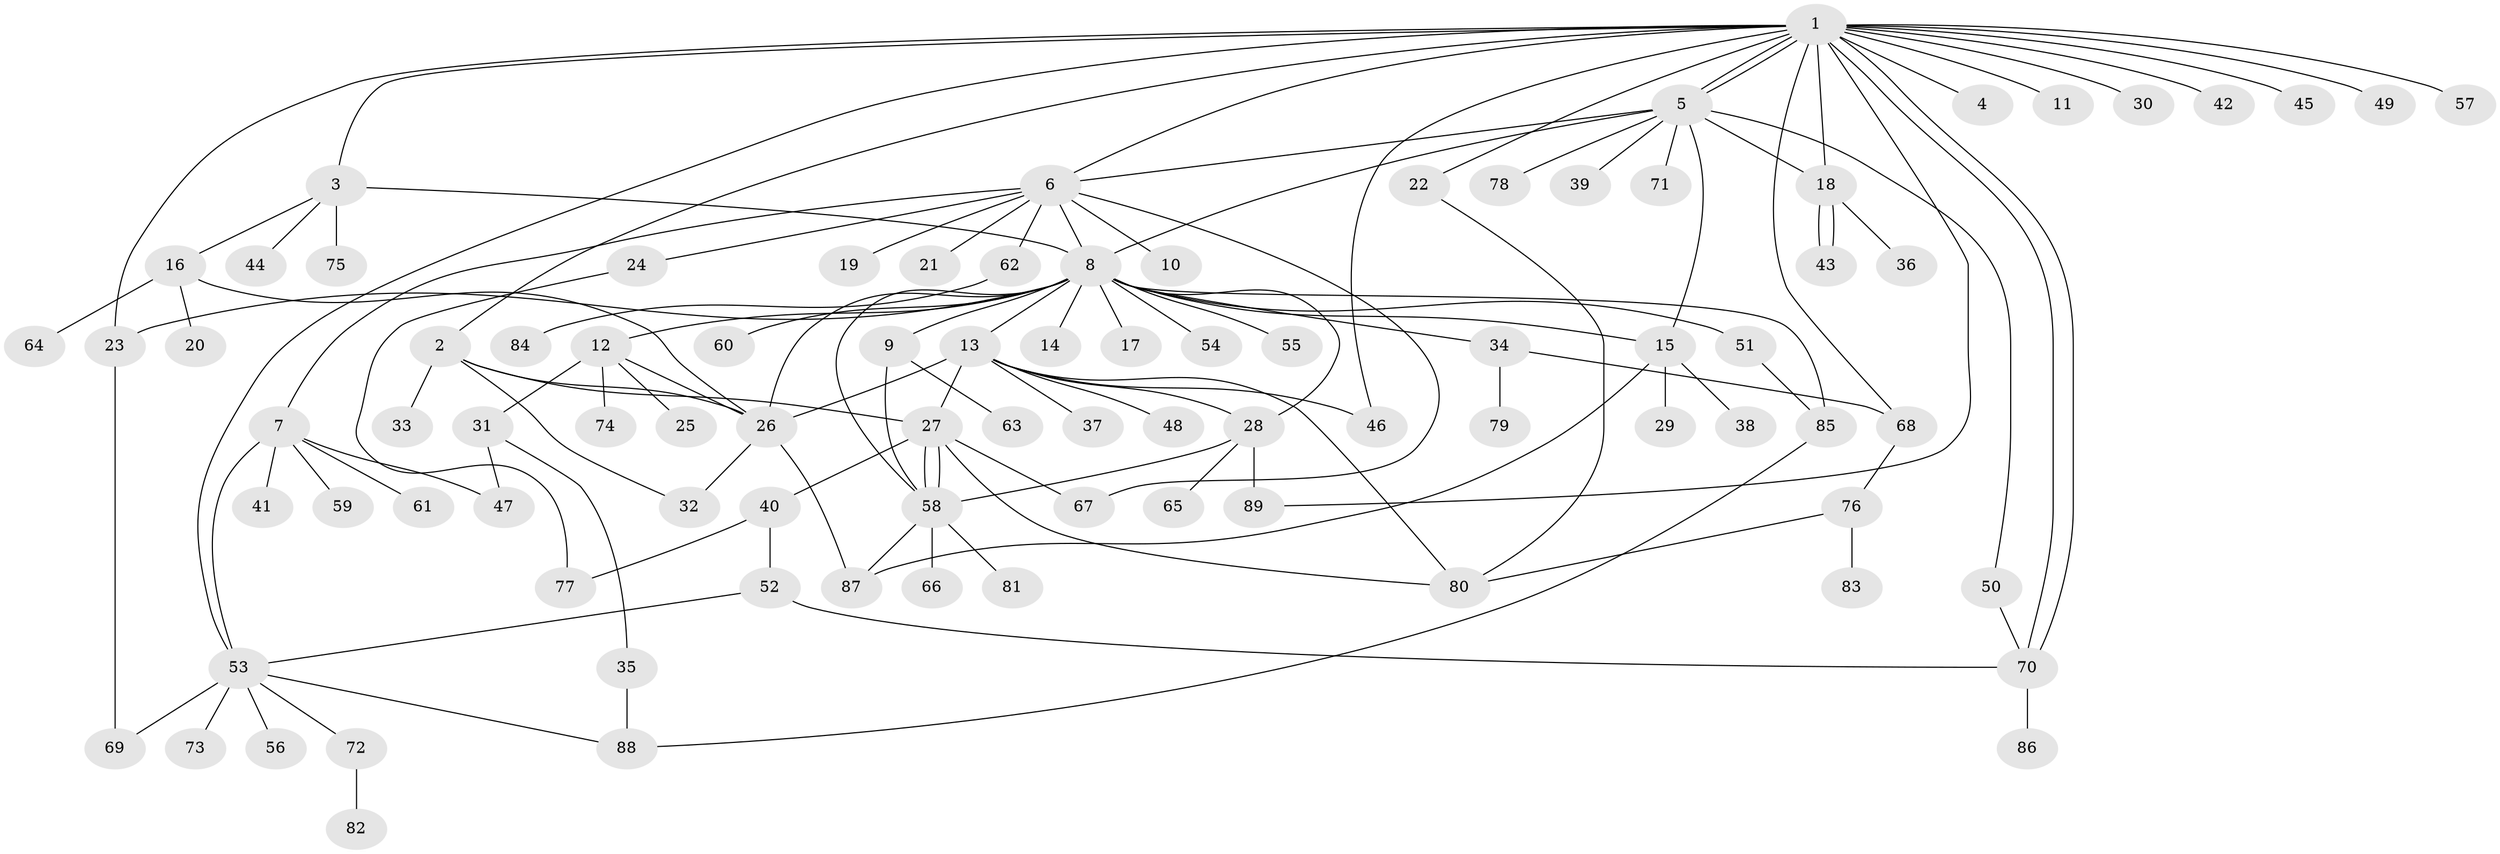 // coarse degree distribution, {13: 0.038461538461538464, 4: 0.038461538461538464, 11: 0.038461538461538464, 1: 0.6153846153846154, 9: 0.038461538461538464, 3: 0.038461538461538464, 2: 0.15384615384615385, 6: 0.038461538461538464}
// Generated by graph-tools (version 1.1) at 2025/18/03/04/25 18:18:16]
// undirected, 89 vertices, 127 edges
graph export_dot {
graph [start="1"]
  node [color=gray90,style=filled];
  1;
  2;
  3;
  4;
  5;
  6;
  7;
  8;
  9;
  10;
  11;
  12;
  13;
  14;
  15;
  16;
  17;
  18;
  19;
  20;
  21;
  22;
  23;
  24;
  25;
  26;
  27;
  28;
  29;
  30;
  31;
  32;
  33;
  34;
  35;
  36;
  37;
  38;
  39;
  40;
  41;
  42;
  43;
  44;
  45;
  46;
  47;
  48;
  49;
  50;
  51;
  52;
  53;
  54;
  55;
  56;
  57;
  58;
  59;
  60;
  61;
  62;
  63;
  64;
  65;
  66;
  67;
  68;
  69;
  70;
  71;
  72;
  73;
  74;
  75;
  76;
  77;
  78;
  79;
  80;
  81;
  82;
  83;
  84;
  85;
  86;
  87;
  88;
  89;
  1 -- 2;
  1 -- 3;
  1 -- 4;
  1 -- 5;
  1 -- 5;
  1 -- 6;
  1 -- 11;
  1 -- 18;
  1 -- 22;
  1 -- 23;
  1 -- 30;
  1 -- 42;
  1 -- 45;
  1 -- 46;
  1 -- 49;
  1 -- 53;
  1 -- 57;
  1 -- 68;
  1 -- 70;
  1 -- 70;
  1 -- 89;
  2 -- 26;
  2 -- 27;
  2 -- 32;
  2 -- 33;
  3 -- 8;
  3 -- 16;
  3 -- 44;
  3 -- 75;
  5 -- 6;
  5 -- 8;
  5 -- 15;
  5 -- 18;
  5 -- 39;
  5 -- 50;
  5 -- 71;
  5 -- 78;
  6 -- 7;
  6 -- 8;
  6 -- 10;
  6 -- 19;
  6 -- 21;
  6 -- 24;
  6 -- 62;
  6 -- 67;
  7 -- 41;
  7 -- 47;
  7 -- 53;
  7 -- 59;
  7 -- 61;
  8 -- 9;
  8 -- 12;
  8 -- 13;
  8 -- 14;
  8 -- 15;
  8 -- 17;
  8 -- 23;
  8 -- 26;
  8 -- 28;
  8 -- 34;
  8 -- 51;
  8 -- 54;
  8 -- 55;
  8 -- 58;
  8 -- 60;
  8 -- 85;
  9 -- 58;
  9 -- 63;
  12 -- 25;
  12 -- 26;
  12 -- 31;
  12 -- 74;
  13 -- 26;
  13 -- 27;
  13 -- 28;
  13 -- 37;
  13 -- 46;
  13 -- 48;
  13 -- 80;
  15 -- 29;
  15 -- 38;
  15 -- 87;
  16 -- 20;
  16 -- 26;
  16 -- 64;
  18 -- 36;
  18 -- 43;
  18 -- 43;
  22 -- 80;
  23 -- 69;
  24 -- 77;
  26 -- 32;
  26 -- 87;
  27 -- 40;
  27 -- 58;
  27 -- 58;
  27 -- 67;
  27 -- 80;
  28 -- 58;
  28 -- 65;
  28 -- 89;
  31 -- 35;
  31 -- 47;
  34 -- 68;
  34 -- 79;
  35 -- 88;
  40 -- 52;
  40 -- 77;
  50 -- 70;
  51 -- 85;
  52 -- 53;
  52 -- 70;
  53 -- 56;
  53 -- 69;
  53 -- 72;
  53 -- 73;
  53 -- 88;
  58 -- 66;
  58 -- 81;
  58 -- 87;
  62 -- 84;
  68 -- 76;
  70 -- 86;
  72 -- 82;
  76 -- 80;
  76 -- 83;
  85 -- 88;
}

